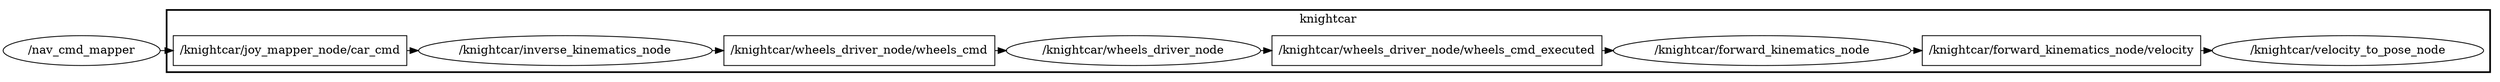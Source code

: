 digraph graphname {
	graph [bb="0,0,2400.1,91",
		compound=True,
		rank=same,
		rankdir=LR,
		ranksep=0.2
	];
	node [label="\N"];
	subgraph cluster_knightcar {
		graph [bb="162.69,8,2392.1,83",
			compound=True,
			label=knightcar,
			lheight=0.21,
			lp="1277.4,71.5",
			lwidth=0.72,
			rank=same,
			rankdir=LR,
			ranksep=0.2,
			style=bold
		];
		t___knightcar__wheels_driver_node__wheels_cmd		 [URL=topic_3A__knightcar__wheels_driver_node__wheels_cmd,
			height=0.5,
			label="/knightcar/wheels_driver_node/wheels_cmd",
			pos="828.06,34",
			shape=box,
			tooltip="topic:/knightcar/wheels_driver_node/wheels_cmd",
			width=3.5694];
		n___knightcar__wheels_driver_node		 [URL=__knightcar__wheels_driver_node,
			height=0.5,
			label="/knightcar/wheels_driver_node",
			pos="1090.8,34",
			shape=ellipse,
			tooltip="/knightcar/wheels_driver_node",
			width=3.34];
		t___knightcar__wheels_driver_node__wheels_cmd -> n___knightcar__wheels_driver_node		 [penwidth=1,
			pos="e,970.3,34 956.76,34 957.89,34 959.02,34 960.15,34"];
		t___knightcar__forward_kinematics_node__velocity		 [URL=topic_3A__knightcar__forward_kinematics_node__velocity,
			height=0.5,
			label="/knightcar/forward_kinematics_node/velocity",
			pos="1978.1,34",
			shape=box,
			tooltip="topic:/knightcar/forward_kinematics_node/velocity",
			width=3.6667];
		n___knightcar__velocity_to_pose_node		 [URL=__knightcar__velocity_to_pose_node,
			height=0.5,
			label="/knightcar/velocity_to_pose_node",
			pos="2254.1,34",
			shape=ellipse,
			tooltip="/knightcar/velocity_to_pose_node",
			width=3.6108];
		t___knightcar__forward_kinematics_node__velocity -> n___knightcar__velocity_to_pose_node		 [penwidth=1,
			pos="e,2124.1,34 2110.5,34 2111.6,34 2112.8,34 2113.9,34"];
		t___knightcar__joy_mapper_node__car_cmd		 [URL=topic_3A__knightcar__joy_mapper_node__car_cmd,
			height=0.5,
			label="/knightcar/joy_mapper_node/car_cmd",
			pos="282.69,34",
			shape=box,
			tooltip="topic:/knightcar/joy_mapper_node/car_cmd",
			width=3.1111];
		n___knightcar__inverse_kinematics_node		 [URL=__knightcar__inverse_kinematics_node,
			height=0.5,
			label="/knightcar/inverse_kinematics_node",
			pos="547.12,34",
			shape=ellipse,
			tooltip="/knightcar/inverse_kinematics_node",
			width=3.8455];
		t___knightcar__joy_mapper_node__car_cmd -> n___knightcar__inverse_kinematics_node		 [penwidth=1,
			pos="e,408.47,34 394.98,34 396.1,34 397.22,34 398.34,34"];
		t___knightcar__wheels_driver_node__wheels_cmd_executed		 [URL=topic_3A__knightcar__wheels_driver_node__wheels_cmd_executed,
			height=0.5,
			label="/knightcar/wheels_driver_node/wheels_cmd_executed",
			pos="1380.5,34",
			shape=box,
			tooltip="topic:/knightcar/wheels_driver_node/wheels_cmd_executed",
			width=4.3194];
		n___knightcar__forward_kinematics_node		 [URL=__knightcar__forward_kinematics_node,
			height=0.5,
			label="/knightcar/forward_kinematics_node",
			pos="1691.1,34",
			shape=ellipse,
			tooltip="/knightcar/forward_kinematics_node",
			width=3.9177];
		t___knightcar__wheels_driver_node__wheels_cmd_executed -> n___knightcar__forward_kinematics_node		 [penwidth=1,
			pos="e,1549.8,34 1536.3,34 1537.4,34 1538.5,34 1539.6,34"];
		n___knightcar__inverse_kinematics_node -> t___knightcar__wheels_driver_node__wheels_cmd		 [penwidth=1,
			pos="e,699.53,34 685.96,34 687.09,34 688.22,34 689.36,34"];
		n___knightcar__wheels_driver_node -> t___knightcar__wheels_driver_node__wheels_cmd_executed		 [penwidth=1,
			pos="e,1224.8,34 1211.3,34 1212.4,34 1213.6,34 1214.7,34"];
		n___knightcar__forward_kinematics_node -> t___knightcar__forward_kinematics_node__velocity		 [penwidth=1,
			pos="e,1846,34 1832.5,34 1833.6,34 1834.8,34 1835.9,34"];
	}
	n___nav_cmd_mapper	 [URL=__nav_cmd_mapper,
		height=0.5,
		label="/nav_cmd_mapper",
		pos="77.343,34",
		shape=ellipse,
		tooltip="/nav_cmd_mapper",
		width=2.1484];
	n___nav_cmd_mapper -> t___knightcar__joy_mapper_node__car_cmd	 [penwidth=1,
		pos="e,170.68,34 154.93,34 156.71,34 158.5,34 160.3,34"];
}
